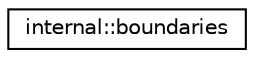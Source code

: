 digraph "Иерархия классов. Графический вид."
{
  edge [fontname="Helvetica",fontsize="10",labelfontname="Helvetica",labelfontsize="10"];
  node [fontname="Helvetica",fontsize="10",shape=record];
  rankdir="LR";
  Node0 [label="internal::boundaries",height=0.2,width=0.4,color="black", fillcolor="white", style="filled",URL="$structinternal_1_1boundaries.html"];
}

